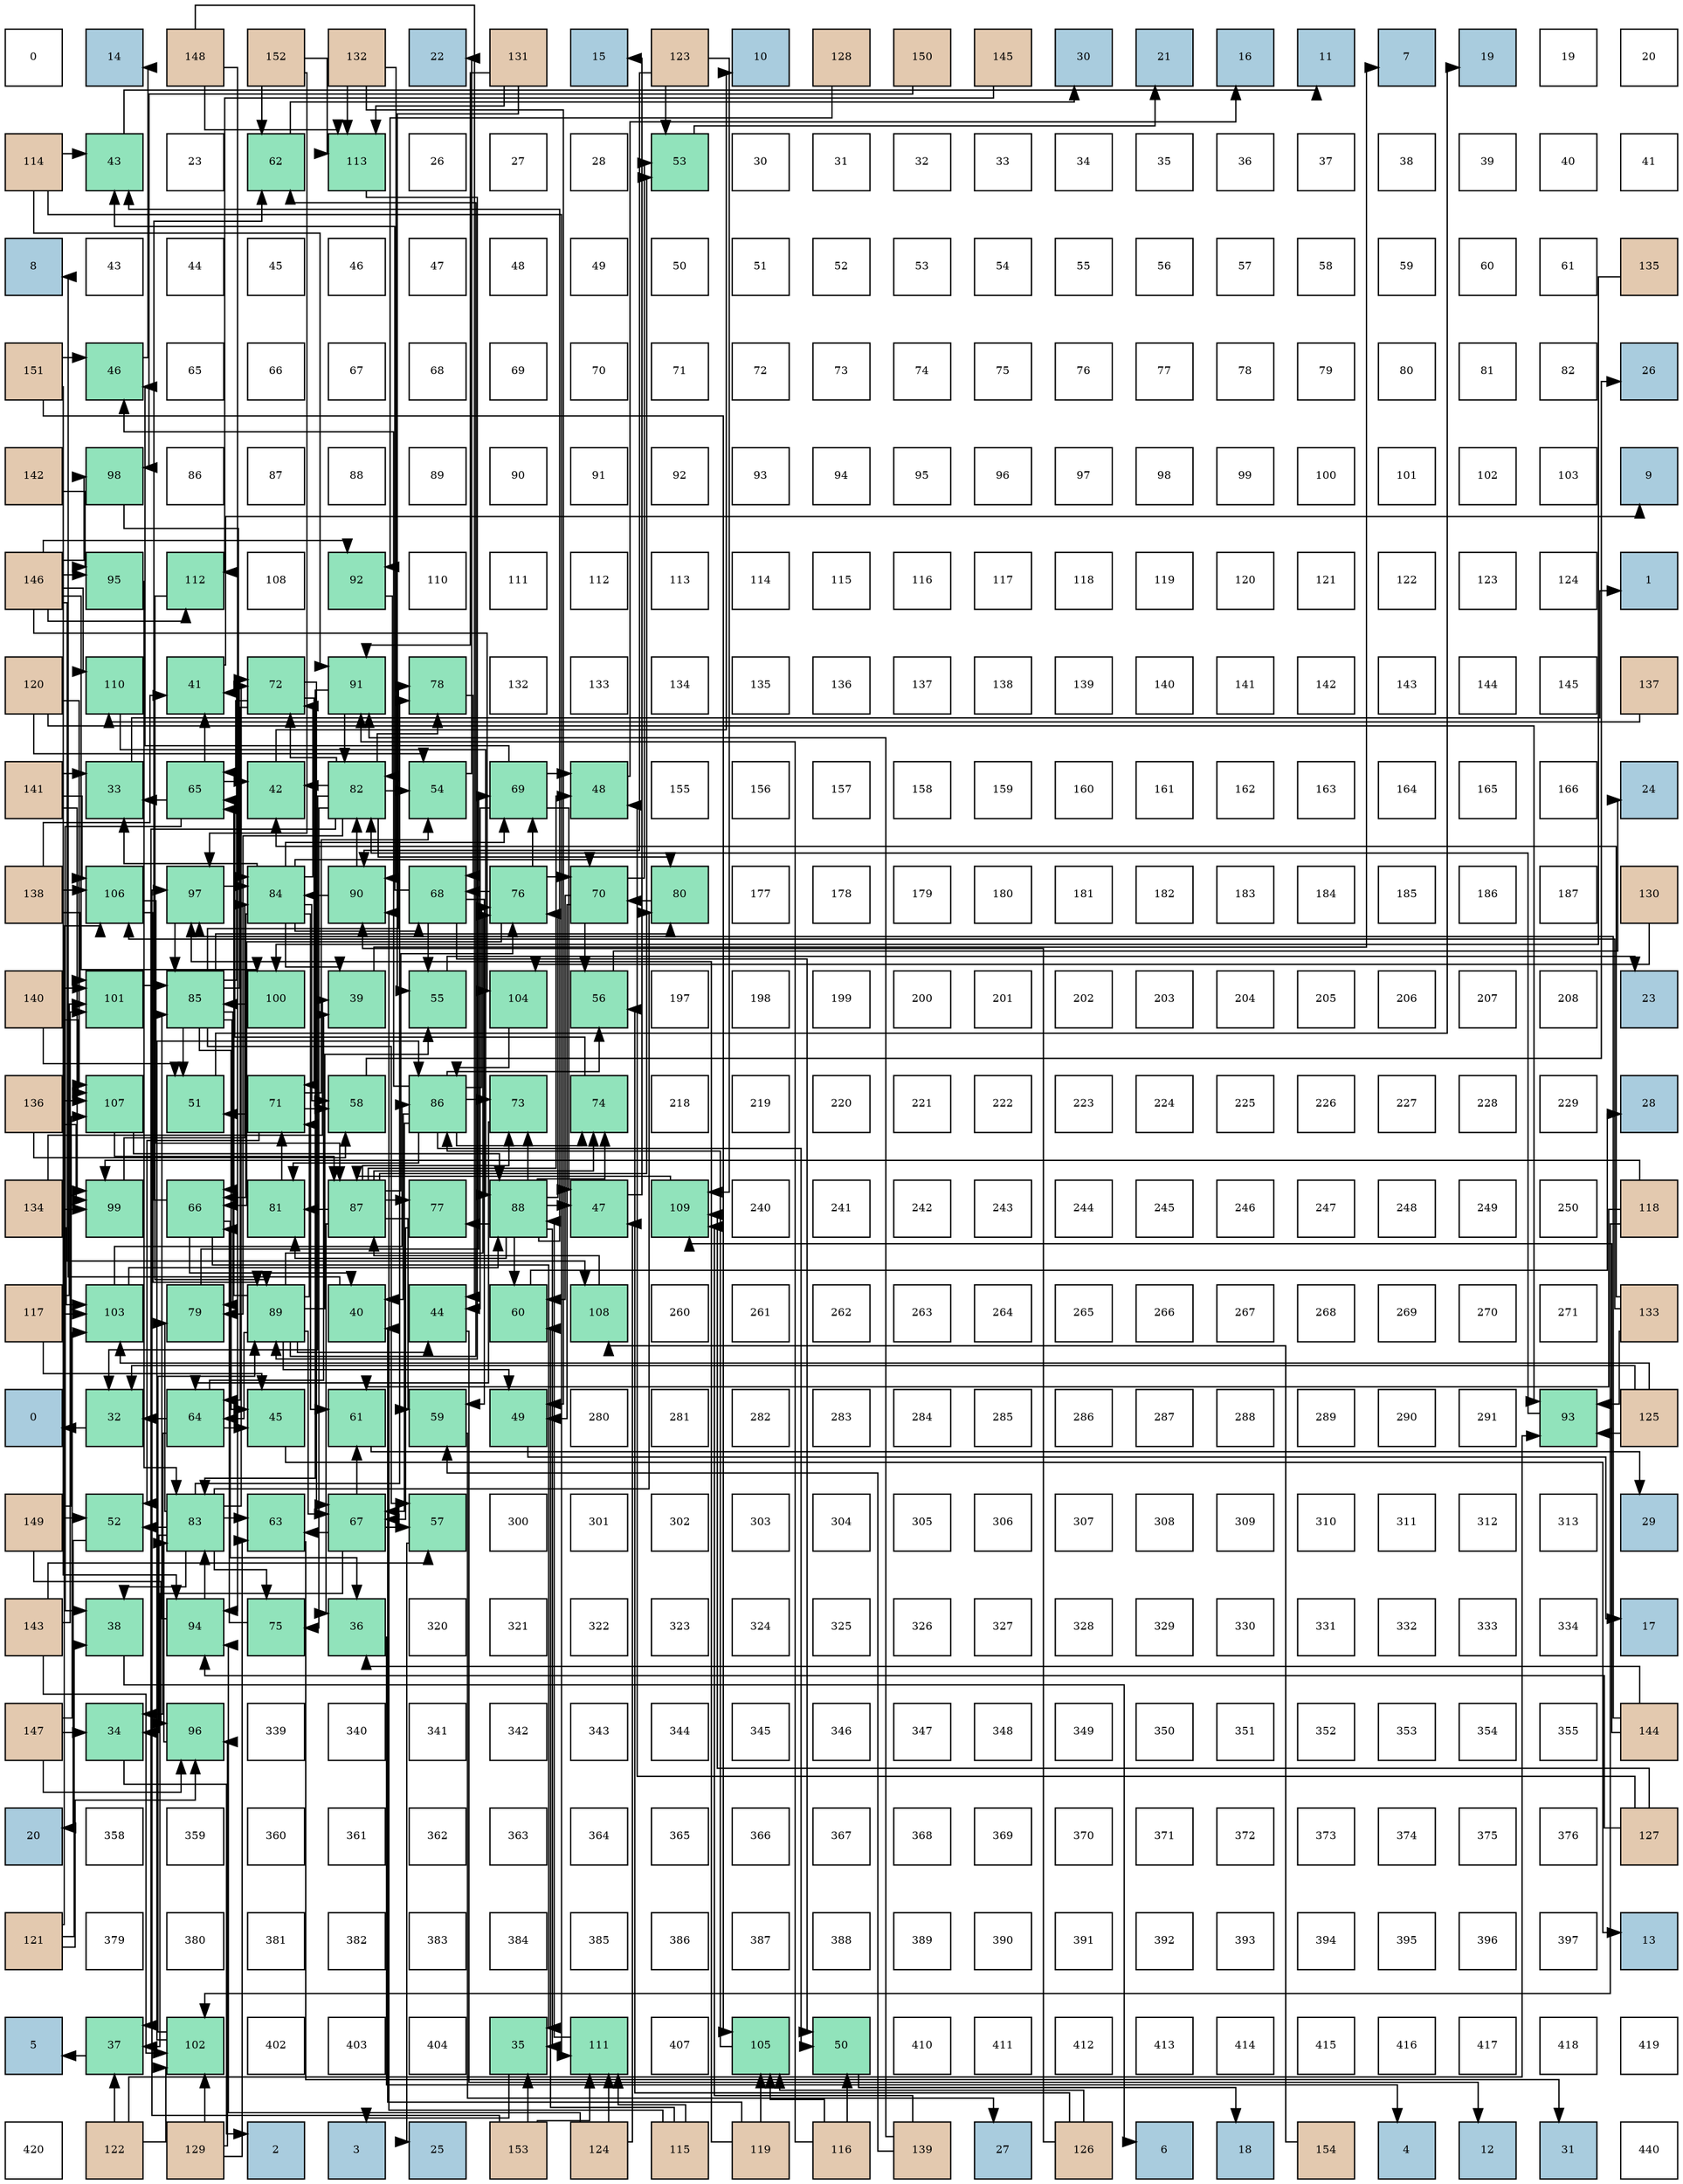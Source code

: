 digraph layout{
 rankdir=TB;
 splines=ortho;
 node [style=filled shape=square fixedsize=true width=0.6];
0[label="0", fontsize=8, fillcolor="#ffffff"];
1[label="14", fontsize=8, fillcolor="#a9ccde"];
2[label="148", fontsize=8, fillcolor="#e3c9af"];
3[label="152", fontsize=8, fillcolor="#e3c9af"];
4[label="132", fontsize=8, fillcolor="#e3c9af"];
5[label="22", fontsize=8, fillcolor="#a9ccde"];
6[label="131", fontsize=8, fillcolor="#e3c9af"];
7[label="15", fontsize=8, fillcolor="#a9ccde"];
8[label="123", fontsize=8, fillcolor="#e3c9af"];
9[label="10", fontsize=8, fillcolor="#a9ccde"];
10[label="128", fontsize=8, fillcolor="#e3c9af"];
11[label="150", fontsize=8, fillcolor="#e3c9af"];
12[label="145", fontsize=8, fillcolor="#e3c9af"];
13[label="30", fontsize=8, fillcolor="#a9ccde"];
14[label="21", fontsize=8, fillcolor="#a9ccde"];
15[label="16", fontsize=8, fillcolor="#a9ccde"];
16[label="11", fontsize=8, fillcolor="#a9ccde"];
17[label="7", fontsize=8, fillcolor="#a9ccde"];
18[label="19", fontsize=8, fillcolor="#a9ccde"];
19[label="19", fontsize=8, fillcolor="#ffffff"];
20[label="20", fontsize=8, fillcolor="#ffffff"];
21[label="114", fontsize=8, fillcolor="#e3c9af"];
22[label="43", fontsize=8, fillcolor="#91e3bb"];
23[label="23", fontsize=8, fillcolor="#ffffff"];
24[label="62", fontsize=8, fillcolor="#91e3bb"];
25[label="113", fontsize=8, fillcolor="#91e3bb"];
26[label="26", fontsize=8, fillcolor="#ffffff"];
27[label="27", fontsize=8, fillcolor="#ffffff"];
28[label="28", fontsize=8, fillcolor="#ffffff"];
29[label="53", fontsize=8, fillcolor="#91e3bb"];
30[label="30", fontsize=8, fillcolor="#ffffff"];
31[label="31", fontsize=8, fillcolor="#ffffff"];
32[label="32", fontsize=8, fillcolor="#ffffff"];
33[label="33", fontsize=8, fillcolor="#ffffff"];
34[label="34", fontsize=8, fillcolor="#ffffff"];
35[label="35", fontsize=8, fillcolor="#ffffff"];
36[label="36", fontsize=8, fillcolor="#ffffff"];
37[label="37", fontsize=8, fillcolor="#ffffff"];
38[label="38", fontsize=8, fillcolor="#ffffff"];
39[label="39", fontsize=8, fillcolor="#ffffff"];
40[label="40", fontsize=8, fillcolor="#ffffff"];
41[label="41", fontsize=8, fillcolor="#ffffff"];
42[label="8", fontsize=8, fillcolor="#a9ccde"];
43[label="43", fontsize=8, fillcolor="#ffffff"];
44[label="44", fontsize=8, fillcolor="#ffffff"];
45[label="45", fontsize=8, fillcolor="#ffffff"];
46[label="46", fontsize=8, fillcolor="#ffffff"];
47[label="47", fontsize=8, fillcolor="#ffffff"];
48[label="48", fontsize=8, fillcolor="#ffffff"];
49[label="49", fontsize=8, fillcolor="#ffffff"];
50[label="50", fontsize=8, fillcolor="#ffffff"];
51[label="51", fontsize=8, fillcolor="#ffffff"];
52[label="52", fontsize=8, fillcolor="#ffffff"];
53[label="53", fontsize=8, fillcolor="#ffffff"];
54[label="54", fontsize=8, fillcolor="#ffffff"];
55[label="55", fontsize=8, fillcolor="#ffffff"];
56[label="56", fontsize=8, fillcolor="#ffffff"];
57[label="57", fontsize=8, fillcolor="#ffffff"];
58[label="58", fontsize=8, fillcolor="#ffffff"];
59[label="59", fontsize=8, fillcolor="#ffffff"];
60[label="60", fontsize=8, fillcolor="#ffffff"];
61[label="61", fontsize=8, fillcolor="#ffffff"];
62[label="135", fontsize=8, fillcolor="#e3c9af"];
63[label="151", fontsize=8, fillcolor="#e3c9af"];
64[label="46", fontsize=8, fillcolor="#91e3bb"];
65[label="65", fontsize=8, fillcolor="#ffffff"];
66[label="66", fontsize=8, fillcolor="#ffffff"];
67[label="67", fontsize=8, fillcolor="#ffffff"];
68[label="68", fontsize=8, fillcolor="#ffffff"];
69[label="69", fontsize=8, fillcolor="#ffffff"];
70[label="70", fontsize=8, fillcolor="#ffffff"];
71[label="71", fontsize=8, fillcolor="#ffffff"];
72[label="72", fontsize=8, fillcolor="#ffffff"];
73[label="73", fontsize=8, fillcolor="#ffffff"];
74[label="74", fontsize=8, fillcolor="#ffffff"];
75[label="75", fontsize=8, fillcolor="#ffffff"];
76[label="76", fontsize=8, fillcolor="#ffffff"];
77[label="77", fontsize=8, fillcolor="#ffffff"];
78[label="78", fontsize=8, fillcolor="#ffffff"];
79[label="79", fontsize=8, fillcolor="#ffffff"];
80[label="80", fontsize=8, fillcolor="#ffffff"];
81[label="81", fontsize=8, fillcolor="#ffffff"];
82[label="82", fontsize=8, fillcolor="#ffffff"];
83[label="26", fontsize=8, fillcolor="#a9ccde"];
84[label="142", fontsize=8, fillcolor="#e3c9af"];
85[label="98", fontsize=8, fillcolor="#91e3bb"];
86[label="86", fontsize=8, fillcolor="#ffffff"];
87[label="87", fontsize=8, fillcolor="#ffffff"];
88[label="88", fontsize=8, fillcolor="#ffffff"];
89[label="89", fontsize=8, fillcolor="#ffffff"];
90[label="90", fontsize=8, fillcolor="#ffffff"];
91[label="91", fontsize=8, fillcolor="#ffffff"];
92[label="92", fontsize=8, fillcolor="#ffffff"];
93[label="93", fontsize=8, fillcolor="#ffffff"];
94[label="94", fontsize=8, fillcolor="#ffffff"];
95[label="95", fontsize=8, fillcolor="#ffffff"];
96[label="96", fontsize=8, fillcolor="#ffffff"];
97[label="97", fontsize=8, fillcolor="#ffffff"];
98[label="98", fontsize=8, fillcolor="#ffffff"];
99[label="99", fontsize=8, fillcolor="#ffffff"];
100[label="100", fontsize=8, fillcolor="#ffffff"];
101[label="101", fontsize=8, fillcolor="#ffffff"];
102[label="102", fontsize=8, fillcolor="#ffffff"];
103[label="103", fontsize=8, fillcolor="#ffffff"];
104[label="9", fontsize=8, fillcolor="#a9ccde"];
105[label="146", fontsize=8, fillcolor="#e3c9af"];
106[label="95", fontsize=8, fillcolor="#91e3bb"];
107[label="112", fontsize=8, fillcolor="#91e3bb"];
108[label="108", fontsize=8, fillcolor="#ffffff"];
109[label="92", fontsize=8, fillcolor="#91e3bb"];
110[label="110", fontsize=8, fillcolor="#ffffff"];
111[label="111", fontsize=8, fillcolor="#ffffff"];
112[label="112", fontsize=8, fillcolor="#ffffff"];
113[label="113", fontsize=8, fillcolor="#ffffff"];
114[label="114", fontsize=8, fillcolor="#ffffff"];
115[label="115", fontsize=8, fillcolor="#ffffff"];
116[label="116", fontsize=8, fillcolor="#ffffff"];
117[label="117", fontsize=8, fillcolor="#ffffff"];
118[label="118", fontsize=8, fillcolor="#ffffff"];
119[label="119", fontsize=8, fillcolor="#ffffff"];
120[label="120", fontsize=8, fillcolor="#ffffff"];
121[label="121", fontsize=8, fillcolor="#ffffff"];
122[label="122", fontsize=8, fillcolor="#ffffff"];
123[label="123", fontsize=8, fillcolor="#ffffff"];
124[label="124", fontsize=8, fillcolor="#ffffff"];
125[label="1", fontsize=8, fillcolor="#a9ccde"];
126[label="120", fontsize=8, fillcolor="#e3c9af"];
127[label="110", fontsize=8, fillcolor="#91e3bb"];
128[label="41", fontsize=8, fillcolor="#91e3bb"];
129[label="72", fontsize=8, fillcolor="#91e3bb"];
130[label="91", fontsize=8, fillcolor="#91e3bb"];
131[label="78", fontsize=8, fillcolor="#91e3bb"];
132[label="132", fontsize=8, fillcolor="#ffffff"];
133[label="133", fontsize=8, fillcolor="#ffffff"];
134[label="134", fontsize=8, fillcolor="#ffffff"];
135[label="135", fontsize=8, fillcolor="#ffffff"];
136[label="136", fontsize=8, fillcolor="#ffffff"];
137[label="137", fontsize=8, fillcolor="#ffffff"];
138[label="138", fontsize=8, fillcolor="#ffffff"];
139[label="139", fontsize=8, fillcolor="#ffffff"];
140[label="140", fontsize=8, fillcolor="#ffffff"];
141[label="141", fontsize=8, fillcolor="#ffffff"];
142[label="142", fontsize=8, fillcolor="#ffffff"];
143[label="143", fontsize=8, fillcolor="#ffffff"];
144[label="144", fontsize=8, fillcolor="#ffffff"];
145[label="145", fontsize=8, fillcolor="#ffffff"];
146[label="137", fontsize=8, fillcolor="#e3c9af"];
147[label="141", fontsize=8, fillcolor="#e3c9af"];
148[label="33", fontsize=8, fillcolor="#91e3bb"];
149[label="65", fontsize=8, fillcolor="#91e3bb"];
150[label="42", fontsize=8, fillcolor="#91e3bb"];
151[label="82", fontsize=8, fillcolor="#91e3bb"];
152[label="54", fontsize=8, fillcolor="#91e3bb"];
153[label="69", fontsize=8, fillcolor="#91e3bb"];
154[label="48", fontsize=8, fillcolor="#91e3bb"];
155[label="155", fontsize=8, fillcolor="#ffffff"];
156[label="156", fontsize=8, fillcolor="#ffffff"];
157[label="157", fontsize=8, fillcolor="#ffffff"];
158[label="158", fontsize=8, fillcolor="#ffffff"];
159[label="159", fontsize=8, fillcolor="#ffffff"];
160[label="160", fontsize=8, fillcolor="#ffffff"];
161[label="161", fontsize=8, fillcolor="#ffffff"];
162[label="162", fontsize=8, fillcolor="#ffffff"];
163[label="163", fontsize=8, fillcolor="#ffffff"];
164[label="164", fontsize=8, fillcolor="#ffffff"];
165[label="165", fontsize=8, fillcolor="#ffffff"];
166[label="166", fontsize=8, fillcolor="#ffffff"];
167[label="24", fontsize=8, fillcolor="#a9ccde"];
168[label="138", fontsize=8, fillcolor="#e3c9af"];
169[label="106", fontsize=8, fillcolor="#91e3bb"];
170[label="97", fontsize=8, fillcolor="#91e3bb"];
171[label="84", fontsize=8, fillcolor="#91e3bb"];
172[label="90", fontsize=8, fillcolor="#91e3bb"];
173[label="68", fontsize=8, fillcolor="#91e3bb"];
174[label="76", fontsize=8, fillcolor="#91e3bb"];
175[label="70", fontsize=8, fillcolor="#91e3bb"];
176[label="80", fontsize=8, fillcolor="#91e3bb"];
177[label="177", fontsize=8, fillcolor="#ffffff"];
178[label="178", fontsize=8, fillcolor="#ffffff"];
179[label="179", fontsize=8, fillcolor="#ffffff"];
180[label="180", fontsize=8, fillcolor="#ffffff"];
181[label="181", fontsize=8, fillcolor="#ffffff"];
182[label="182", fontsize=8, fillcolor="#ffffff"];
183[label="183", fontsize=8, fillcolor="#ffffff"];
184[label="184", fontsize=8, fillcolor="#ffffff"];
185[label="185", fontsize=8, fillcolor="#ffffff"];
186[label="186", fontsize=8, fillcolor="#ffffff"];
187[label="187", fontsize=8, fillcolor="#ffffff"];
188[label="130", fontsize=8, fillcolor="#e3c9af"];
189[label="140", fontsize=8, fillcolor="#e3c9af"];
190[label="101", fontsize=8, fillcolor="#91e3bb"];
191[label="85", fontsize=8, fillcolor="#91e3bb"];
192[label="100", fontsize=8, fillcolor="#91e3bb"];
193[label="39", fontsize=8, fillcolor="#91e3bb"];
194[label="55", fontsize=8, fillcolor="#91e3bb"];
195[label="104", fontsize=8, fillcolor="#91e3bb"];
196[label="56", fontsize=8, fillcolor="#91e3bb"];
197[label="197", fontsize=8, fillcolor="#ffffff"];
198[label="198", fontsize=8, fillcolor="#ffffff"];
199[label="199", fontsize=8, fillcolor="#ffffff"];
200[label="200", fontsize=8, fillcolor="#ffffff"];
201[label="201", fontsize=8, fillcolor="#ffffff"];
202[label="202", fontsize=8, fillcolor="#ffffff"];
203[label="203", fontsize=8, fillcolor="#ffffff"];
204[label="204", fontsize=8, fillcolor="#ffffff"];
205[label="205", fontsize=8, fillcolor="#ffffff"];
206[label="206", fontsize=8, fillcolor="#ffffff"];
207[label="207", fontsize=8, fillcolor="#ffffff"];
208[label="208", fontsize=8, fillcolor="#ffffff"];
209[label="23", fontsize=8, fillcolor="#a9ccde"];
210[label="136", fontsize=8, fillcolor="#e3c9af"];
211[label="107", fontsize=8, fillcolor="#91e3bb"];
212[label="51", fontsize=8, fillcolor="#91e3bb"];
213[label="71", fontsize=8, fillcolor="#91e3bb"];
214[label="58", fontsize=8, fillcolor="#91e3bb"];
215[label="86", fontsize=8, fillcolor="#91e3bb"];
216[label="73", fontsize=8, fillcolor="#91e3bb"];
217[label="74", fontsize=8, fillcolor="#91e3bb"];
218[label="218", fontsize=8, fillcolor="#ffffff"];
219[label="219", fontsize=8, fillcolor="#ffffff"];
220[label="220", fontsize=8, fillcolor="#ffffff"];
221[label="221", fontsize=8, fillcolor="#ffffff"];
222[label="222", fontsize=8, fillcolor="#ffffff"];
223[label="223", fontsize=8, fillcolor="#ffffff"];
224[label="224", fontsize=8, fillcolor="#ffffff"];
225[label="225", fontsize=8, fillcolor="#ffffff"];
226[label="226", fontsize=8, fillcolor="#ffffff"];
227[label="227", fontsize=8, fillcolor="#ffffff"];
228[label="228", fontsize=8, fillcolor="#ffffff"];
229[label="229", fontsize=8, fillcolor="#ffffff"];
230[label="28", fontsize=8, fillcolor="#a9ccde"];
231[label="134", fontsize=8, fillcolor="#e3c9af"];
232[label="99", fontsize=8, fillcolor="#91e3bb"];
233[label="66", fontsize=8, fillcolor="#91e3bb"];
234[label="81", fontsize=8, fillcolor="#91e3bb"];
235[label="87", fontsize=8, fillcolor="#91e3bb"];
236[label="77", fontsize=8, fillcolor="#91e3bb"];
237[label="88", fontsize=8, fillcolor="#91e3bb"];
238[label="47", fontsize=8, fillcolor="#91e3bb"];
239[label="109", fontsize=8, fillcolor="#91e3bb"];
240[label="240", fontsize=8, fillcolor="#ffffff"];
241[label="241", fontsize=8, fillcolor="#ffffff"];
242[label="242", fontsize=8, fillcolor="#ffffff"];
243[label="243", fontsize=8, fillcolor="#ffffff"];
244[label="244", fontsize=8, fillcolor="#ffffff"];
245[label="245", fontsize=8, fillcolor="#ffffff"];
246[label="246", fontsize=8, fillcolor="#ffffff"];
247[label="247", fontsize=8, fillcolor="#ffffff"];
248[label="248", fontsize=8, fillcolor="#ffffff"];
249[label="249", fontsize=8, fillcolor="#ffffff"];
250[label="250", fontsize=8, fillcolor="#ffffff"];
251[label="118", fontsize=8, fillcolor="#e3c9af"];
252[label="117", fontsize=8, fillcolor="#e3c9af"];
253[label="103", fontsize=8, fillcolor="#91e3bb"];
254[label="79", fontsize=8, fillcolor="#91e3bb"];
255[label="89", fontsize=8, fillcolor="#91e3bb"];
256[label="40", fontsize=8, fillcolor="#91e3bb"];
257[label="44", fontsize=8, fillcolor="#91e3bb"];
258[label="60", fontsize=8, fillcolor="#91e3bb"];
259[label="108", fontsize=8, fillcolor="#91e3bb"];
260[label="260", fontsize=8, fillcolor="#ffffff"];
261[label="261", fontsize=8, fillcolor="#ffffff"];
262[label="262", fontsize=8, fillcolor="#ffffff"];
263[label="263", fontsize=8, fillcolor="#ffffff"];
264[label="264", fontsize=8, fillcolor="#ffffff"];
265[label="265", fontsize=8, fillcolor="#ffffff"];
266[label="266", fontsize=8, fillcolor="#ffffff"];
267[label="267", fontsize=8, fillcolor="#ffffff"];
268[label="268", fontsize=8, fillcolor="#ffffff"];
269[label="269", fontsize=8, fillcolor="#ffffff"];
270[label="270", fontsize=8, fillcolor="#ffffff"];
271[label="271", fontsize=8, fillcolor="#ffffff"];
272[label="133", fontsize=8, fillcolor="#e3c9af"];
273[label="0", fontsize=8, fillcolor="#a9ccde"];
274[label="32", fontsize=8, fillcolor="#91e3bb"];
275[label="64", fontsize=8, fillcolor="#91e3bb"];
276[label="45", fontsize=8, fillcolor="#91e3bb"];
277[label="61", fontsize=8, fillcolor="#91e3bb"];
278[label="59", fontsize=8, fillcolor="#91e3bb"];
279[label="49", fontsize=8, fillcolor="#91e3bb"];
280[label="280", fontsize=8, fillcolor="#ffffff"];
281[label="281", fontsize=8, fillcolor="#ffffff"];
282[label="282", fontsize=8, fillcolor="#ffffff"];
283[label="283", fontsize=8, fillcolor="#ffffff"];
284[label="284", fontsize=8, fillcolor="#ffffff"];
285[label="285", fontsize=8, fillcolor="#ffffff"];
286[label="286", fontsize=8, fillcolor="#ffffff"];
287[label="287", fontsize=8, fillcolor="#ffffff"];
288[label="288", fontsize=8, fillcolor="#ffffff"];
289[label="289", fontsize=8, fillcolor="#ffffff"];
290[label="290", fontsize=8, fillcolor="#ffffff"];
291[label="291", fontsize=8, fillcolor="#ffffff"];
292[label="93", fontsize=8, fillcolor="#91e3bb"];
293[label="125", fontsize=8, fillcolor="#e3c9af"];
294[label="149", fontsize=8, fillcolor="#e3c9af"];
295[label="52", fontsize=8, fillcolor="#91e3bb"];
296[label="83", fontsize=8, fillcolor="#91e3bb"];
297[label="63", fontsize=8, fillcolor="#91e3bb"];
298[label="67", fontsize=8, fillcolor="#91e3bb"];
299[label="57", fontsize=8, fillcolor="#91e3bb"];
300[label="300", fontsize=8, fillcolor="#ffffff"];
301[label="301", fontsize=8, fillcolor="#ffffff"];
302[label="302", fontsize=8, fillcolor="#ffffff"];
303[label="303", fontsize=8, fillcolor="#ffffff"];
304[label="304", fontsize=8, fillcolor="#ffffff"];
305[label="305", fontsize=8, fillcolor="#ffffff"];
306[label="306", fontsize=8, fillcolor="#ffffff"];
307[label="307", fontsize=8, fillcolor="#ffffff"];
308[label="308", fontsize=8, fillcolor="#ffffff"];
309[label="309", fontsize=8, fillcolor="#ffffff"];
310[label="310", fontsize=8, fillcolor="#ffffff"];
311[label="311", fontsize=8, fillcolor="#ffffff"];
312[label="312", fontsize=8, fillcolor="#ffffff"];
313[label="313", fontsize=8, fillcolor="#ffffff"];
314[label="29", fontsize=8, fillcolor="#a9ccde"];
315[label="143", fontsize=8, fillcolor="#e3c9af"];
316[label="38", fontsize=8, fillcolor="#91e3bb"];
317[label="94", fontsize=8, fillcolor="#91e3bb"];
318[label="75", fontsize=8, fillcolor="#91e3bb"];
319[label="36", fontsize=8, fillcolor="#91e3bb"];
320[label="320", fontsize=8, fillcolor="#ffffff"];
321[label="321", fontsize=8, fillcolor="#ffffff"];
322[label="322", fontsize=8, fillcolor="#ffffff"];
323[label="323", fontsize=8, fillcolor="#ffffff"];
324[label="324", fontsize=8, fillcolor="#ffffff"];
325[label="325", fontsize=8, fillcolor="#ffffff"];
326[label="326", fontsize=8, fillcolor="#ffffff"];
327[label="327", fontsize=8, fillcolor="#ffffff"];
328[label="328", fontsize=8, fillcolor="#ffffff"];
329[label="329", fontsize=8, fillcolor="#ffffff"];
330[label="330", fontsize=8, fillcolor="#ffffff"];
331[label="331", fontsize=8, fillcolor="#ffffff"];
332[label="332", fontsize=8, fillcolor="#ffffff"];
333[label="333", fontsize=8, fillcolor="#ffffff"];
334[label="334", fontsize=8, fillcolor="#ffffff"];
335[label="17", fontsize=8, fillcolor="#a9ccde"];
336[label="147", fontsize=8, fillcolor="#e3c9af"];
337[label="34", fontsize=8, fillcolor="#91e3bb"];
338[label="96", fontsize=8, fillcolor="#91e3bb"];
339[label="339", fontsize=8, fillcolor="#ffffff"];
340[label="340", fontsize=8, fillcolor="#ffffff"];
341[label="341", fontsize=8, fillcolor="#ffffff"];
342[label="342", fontsize=8, fillcolor="#ffffff"];
343[label="343", fontsize=8, fillcolor="#ffffff"];
344[label="344", fontsize=8, fillcolor="#ffffff"];
345[label="345", fontsize=8, fillcolor="#ffffff"];
346[label="346", fontsize=8, fillcolor="#ffffff"];
347[label="347", fontsize=8, fillcolor="#ffffff"];
348[label="348", fontsize=8, fillcolor="#ffffff"];
349[label="349", fontsize=8, fillcolor="#ffffff"];
350[label="350", fontsize=8, fillcolor="#ffffff"];
351[label="351", fontsize=8, fillcolor="#ffffff"];
352[label="352", fontsize=8, fillcolor="#ffffff"];
353[label="353", fontsize=8, fillcolor="#ffffff"];
354[label="354", fontsize=8, fillcolor="#ffffff"];
355[label="355", fontsize=8, fillcolor="#ffffff"];
356[label="144", fontsize=8, fillcolor="#e3c9af"];
357[label="20", fontsize=8, fillcolor="#a9ccde"];
358[label="358", fontsize=8, fillcolor="#ffffff"];
359[label="359", fontsize=8, fillcolor="#ffffff"];
360[label="360", fontsize=8, fillcolor="#ffffff"];
361[label="361", fontsize=8, fillcolor="#ffffff"];
362[label="362", fontsize=8, fillcolor="#ffffff"];
363[label="363", fontsize=8, fillcolor="#ffffff"];
364[label="364", fontsize=8, fillcolor="#ffffff"];
365[label="365", fontsize=8, fillcolor="#ffffff"];
366[label="366", fontsize=8, fillcolor="#ffffff"];
367[label="367", fontsize=8, fillcolor="#ffffff"];
368[label="368", fontsize=8, fillcolor="#ffffff"];
369[label="369", fontsize=8, fillcolor="#ffffff"];
370[label="370", fontsize=8, fillcolor="#ffffff"];
371[label="371", fontsize=8, fillcolor="#ffffff"];
372[label="372", fontsize=8, fillcolor="#ffffff"];
373[label="373", fontsize=8, fillcolor="#ffffff"];
374[label="374", fontsize=8, fillcolor="#ffffff"];
375[label="375", fontsize=8, fillcolor="#ffffff"];
376[label="376", fontsize=8, fillcolor="#ffffff"];
377[label="127", fontsize=8, fillcolor="#e3c9af"];
378[label="121", fontsize=8, fillcolor="#e3c9af"];
379[label="379", fontsize=8, fillcolor="#ffffff"];
380[label="380", fontsize=8, fillcolor="#ffffff"];
381[label="381", fontsize=8, fillcolor="#ffffff"];
382[label="382", fontsize=8, fillcolor="#ffffff"];
383[label="383", fontsize=8, fillcolor="#ffffff"];
384[label="384", fontsize=8, fillcolor="#ffffff"];
385[label="385", fontsize=8, fillcolor="#ffffff"];
386[label="386", fontsize=8, fillcolor="#ffffff"];
387[label="387", fontsize=8, fillcolor="#ffffff"];
388[label="388", fontsize=8, fillcolor="#ffffff"];
389[label="389", fontsize=8, fillcolor="#ffffff"];
390[label="390", fontsize=8, fillcolor="#ffffff"];
391[label="391", fontsize=8, fillcolor="#ffffff"];
392[label="392", fontsize=8, fillcolor="#ffffff"];
393[label="393", fontsize=8, fillcolor="#ffffff"];
394[label="394", fontsize=8, fillcolor="#ffffff"];
395[label="395", fontsize=8, fillcolor="#ffffff"];
396[label="396", fontsize=8, fillcolor="#ffffff"];
397[label="397", fontsize=8, fillcolor="#ffffff"];
398[label="13", fontsize=8, fillcolor="#a9ccde"];
399[label="5", fontsize=8, fillcolor="#a9ccde"];
400[label="37", fontsize=8, fillcolor="#91e3bb"];
401[label="102", fontsize=8, fillcolor="#91e3bb"];
402[label="402", fontsize=8, fillcolor="#ffffff"];
403[label="403", fontsize=8, fillcolor="#ffffff"];
404[label="404", fontsize=8, fillcolor="#ffffff"];
405[label="35", fontsize=8, fillcolor="#91e3bb"];
406[label="111", fontsize=8, fillcolor="#91e3bb"];
407[label="407", fontsize=8, fillcolor="#ffffff"];
408[label="105", fontsize=8, fillcolor="#91e3bb"];
409[label="50", fontsize=8, fillcolor="#91e3bb"];
410[label="410", fontsize=8, fillcolor="#ffffff"];
411[label="411", fontsize=8, fillcolor="#ffffff"];
412[label="412", fontsize=8, fillcolor="#ffffff"];
413[label="413", fontsize=8, fillcolor="#ffffff"];
414[label="414", fontsize=8, fillcolor="#ffffff"];
415[label="415", fontsize=8, fillcolor="#ffffff"];
416[label="416", fontsize=8, fillcolor="#ffffff"];
417[label="417", fontsize=8, fillcolor="#ffffff"];
418[label="418", fontsize=8, fillcolor="#ffffff"];
419[label="419", fontsize=8, fillcolor="#ffffff"];
420[label="420", fontsize=8, fillcolor="#ffffff"];
421[label="122", fontsize=8, fillcolor="#e3c9af"];
422[label="129", fontsize=8, fillcolor="#e3c9af"];
423[label="2", fontsize=8, fillcolor="#a9ccde"];
424[label="3", fontsize=8, fillcolor="#a9ccde"];
425[label="25", fontsize=8, fillcolor="#a9ccde"];
426[label="153", fontsize=8, fillcolor="#e3c9af"];
427[label="124", fontsize=8, fillcolor="#e3c9af"];
428[label="115", fontsize=8, fillcolor="#e3c9af"];
429[label="119", fontsize=8, fillcolor="#e3c9af"];
430[label="116", fontsize=8, fillcolor="#e3c9af"];
431[label="139", fontsize=8, fillcolor="#e3c9af"];
432[label="27", fontsize=8, fillcolor="#a9ccde"];
433[label="126", fontsize=8, fillcolor="#e3c9af"];
434[label="6", fontsize=8, fillcolor="#a9ccde"];
435[label="18", fontsize=8, fillcolor="#a9ccde"];
436[label="154", fontsize=8, fillcolor="#e3c9af"];
437[label="4", fontsize=8, fillcolor="#a9ccde"];
438[label="12", fontsize=8, fillcolor="#a9ccde"];
439[label="31", fontsize=8, fillcolor="#a9ccde"];
440[label="440", fontsize=8, fillcolor="#ffffff"];
edge [constraint=false, style=vis];274 -> 273;
148 -> 125;
337 -> 423;
405 -> 424;
319 -> 437;
400 -> 399;
316 -> 434;
193 -> 17;
256 -> 42;
128 -> 104;
150 -> 9;
22 -> 16;
257 -> 438;
276 -> 398;
64 -> 1;
238 -> 7;
154 -> 15;
279 -> 335;
409 -> 435;
212 -> 18;
295 -> 357;
29 -> 14;
152 -> 5;
194 -> 209;
196 -> 167;
299 -> 425;
214 -> 83;
278 -> 432;
258 -> 230;
277 -> 314;
24 -> 13;
297 -> 439;
275 -> 274;
275 -> 337;
275 -> 193;
275 -> 276;
149 -> 148;
149 -> 316;
149 -> 128;
149 -> 150;
233 -> 405;
233 -> 319;
233 -> 256;
233 -> 24;
298 -> 400;
298 -> 299;
298 -> 277;
298 -> 297;
173 -> 22;
173 -> 409;
173 -> 194;
173 -> 278;
153 -> 257;
153 -> 64;
153 -> 238;
153 -> 154;
175 -> 279;
175 -> 29;
175 -> 196;
175 -> 258;
213 -> 212;
213 -> 295;
213 -> 152;
213 -> 214;
129 -> 275;
129 -> 149;
129 -> 298;
129 -> 213;
216 -> 275;
217 -> 149;
318 -> 233;
174 -> 233;
174 -> 173;
174 -> 153;
174 -> 175;
236 -> 298;
131 -> 173;
254 -> 153;
176 -> 175;
234 -> 213;
151 -> 274;
151 -> 400;
151 -> 150;
151 -> 152;
151 -> 129;
151 -> 318;
151 -> 131;
151 -> 254;
151 -> 176;
296 -> 337;
296 -> 316;
296 -> 295;
296 -> 297;
296 -> 129;
296 -> 318;
296 -> 131;
296 -> 254;
296 -> 176;
171 -> 148;
171 -> 193;
171 -> 214;
171 -> 277;
171 -> 233;
171 -> 173;
171 -> 153;
171 -> 175;
171 -> 129;
191 -> 128;
191 -> 276;
191 -> 212;
191 -> 299;
191 -> 233;
191 -> 129;
191 -> 131;
191 -> 254;
191 -> 176;
215 -> 256;
215 -> 64;
215 -> 409;
215 -> 196;
215 -> 298;
215 -> 216;
215 -> 217;
215 -> 174;
215 -> 234;
235 -> 319;
235 -> 154;
235 -> 29;
235 -> 278;
235 -> 216;
235 -> 217;
235 -> 174;
235 -> 236;
235 -> 234;
237 -> 405;
237 -> 22;
237 -> 238;
237 -> 258;
237 -> 216;
237 -> 217;
237 -> 174;
237 -> 236;
237 -> 234;
255 -> 257;
255 -> 279;
255 -> 194;
255 -> 24;
255 -> 275;
255 -> 149;
255 -> 298;
255 -> 213;
255 -> 174;
172 -> 151;
172 -> 171;
130 -> 151;
130 -> 296;
109 -> 151;
292 -> 151;
317 -> 296;
317 -> 191;
106 -> 296;
338 -> 296;
170 -> 171;
170 -> 191;
85 -> 171;
232 -> 171;
192 -> 191;
190 -> 191;
401 -> 215;
401 -> 255;
253 -> 215;
253 -> 237;
195 -> 215;
408 -> 215;
169 -> 235;
169 -> 255;
211 -> 235;
211 -> 237;
259 -> 235;
239 -> 235;
127 -> 237;
406 -> 237;
107 -> 255;
25 -> 255;
21 -> 22;
21 -> 130;
21 -> 406;
428 -> 258;
428 -> 172;
428 -> 406;
430 -> 409;
430 -> 130;
430 -> 408;
252 -> 276;
252 -> 190;
252 -> 253;
251 -> 277;
251 -> 232;
251 -> 401;
429 -> 256;
429 -> 170;
429 -> 408;
126 -> 152;
126 -> 292;
126 -> 211;
378 -> 316;
378 -> 338;
378 -> 169;
421 -> 400;
421 -> 292;
421 -> 401;
8 -> 29;
8 -> 172;
8 -> 239;
427 -> 238;
427 -> 317;
427 -> 406;
293 -> 274;
293 -> 292;
293 -> 253;
433 -> 196;
433 -> 172;
433 -> 408;
377 -> 154;
377 -> 317;
377 -> 239;
10 -> 109;
422 -> 297;
422 -> 338;
422 -> 401;
188 -> 195;
6 -> 194;
6 -> 130;
6 -> 25;
4 -> 279;
4 -> 172;
4 -> 25;
272 -> 150;
272 -> 292;
272 -> 169;
231 -> 193;
231 -> 232;
231 -> 253;
62 -> 192;
210 -> 214;
210 -> 232;
210 -> 211;
146 -> 127;
168 -> 128;
168 -> 190;
168 -> 169;
431 -> 278;
431 -> 130;
431 -> 239;
189 -> 212;
189 -> 190;
189 -> 211;
147 -> 148;
147 -> 232;
147 -> 169;
84 -> 106;
315 -> 299;
315 -> 190;
315 -> 401;
356 -> 319;
356 -> 170;
356 -> 239;
12 -> 107;
105 -> 109;
105 -> 106;
105 -> 85;
105 -> 192;
105 -> 195;
105 -> 259;
105 -> 127;
105 -> 107;
336 -> 337;
336 -> 338;
336 -> 253;
2 -> 257;
2 -> 317;
2 -> 25;
294 -> 295;
294 -> 338;
294 -> 211;
11 -> 85;
63 -> 64;
63 -> 317;
63 -> 408;
3 -> 24;
3 -> 170;
3 -> 25;
426 -> 405;
426 -> 170;
426 -> 406;
436 -> 259;
edge [constraint=true, style=invis];
0 -> 21 -> 42 -> 63 -> 84 -> 105 -> 126 -> 147 -> 168 -> 189 -> 210 -> 231 -> 252 -> 273 -> 294 -> 315 -> 336 -> 357 -> 378 -> 399 -> 420;
1 -> 22 -> 43 -> 64 -> 85 -> 106 -> 127 -> 148 -> 169 -> 190 -> 211 -> 232 -> 253 -> 274 -> 295 -> 316 -> 337 -> 358 -> 379 -> 400 -> 421;
2 -> 23 -> 44 -> 65 -> 86 -> 107 -> 128 -> 149 -> 170 -> 191 -> 212 -> 233 -> 254 -> 275 -> 296 -> 317 -> 338 -> 359 -> 380 -> 401 -> 422;
3 -> 24 -> 45 -> 66 -> 87 -> 108 -> 129 -> 150 -> 171 -> 192 -> 213 -> 234 -> 255 -> 276 -> 297 -> 318 -> 339 -> 360 -> 381 -> 402 -> 423;
4 -> 25 -> 46 -> 67 -> 88 -> 109 -> 130 -> 151 -> 172 -> 193 -> 214 -> 235 -> 256 -> 277 -> 298 -> 319 -> 340 -> 361 -> 382 -> 403 -> 424;
5 -> 26 -> 47 -> 68 -> 89 -> 110 -> 131 -> 152 -> 173 -> 194 -> 215 -> 236 -> 257 -> 278 -> 299 -> 320 -> 341 -> 362 -> 383 -> 404 -> 425;
6 -> 27 -> 48 -> 69 -> 90 -> 111 -> 132 -> 153 -> 174 -> 195 -> 216 -> 237 -> 258 -> 279 -> 300 -> 321 -> 342 -> 363 -> 384 -> 405 -> 426;
7 -> 28 -> 49 -> 70 -> 91 -> 112 -> 133 -> 154 -> 175 -> 196 -> 217 -> 238 -> 259 -> 280 -> 301 -> 322 -> 343 -> 364 -> 385 -> 406 -> 427;
8 -> 29 -> 50 -> 71 -> 92 -> 113 -> 134 -> 155 -> 176 -> 197 -> 218 -> 239 -> 260 -> 281 -> 302 -> 323 -> 344 -> 365 -> 386 -> 407 -> 428;
9 -> 30 -> 51 -> 72 -> 93 -> 114 -> 135 -> 156 -> 177 -> 198 -> 219 -> 240 -> 261 -> 282 -> 303 -> 324 -> 345 -> 366 -> 387 -> 408 -> 429;
10 -> 31 -> 52 -> 73 -> 94 -> 115 -> 136 -> 157 -> 178 -> 199 -> 220 -> 241 -> 262 -> 283 -> 304 -> 325 -> 346 -> 367 -> 388 -> 409 -> 430;
11 -> 32 -> 53 -> 74 -> 95 -> 116 -> 137 -> 158 -> 179 -> 200 -> 221 -> 242 -> 263 -> 284 -> 305 -> 326 -> 347 -> 368 -> 389 -> 410 -> 431;
12 -> 33 -> 54 -> 75 -> 96 -> 117 -> 138 -> 159 -> 180 -> 201 -> 222 -> 243 -> 264 -> 285 -> 306 -> 327 -> 348 -> 369 -> 390 -> 411 -> 432;
13 -> 34 -> 55 -> 76 -> 97 -> 118 -> 139 -> 160 -> 181 -> 202 -> 223 -> 244 -> 265 -> 286 -> 307 -> 328 -> 349 -> 370 -> 391 -> 412 -> 433;
14 -> 35 -> 56 -> 77 -> 98 -> 119 -> 140 -> 161 -> 182 -> 203 -> 224 -> 245 -> 266 -> 287 -> 308 -> 329 -> 350 -> 371 -> 392 -> 413 -> 434;
15 -> 36 -> 57 -> 78 -> 99 -> 120 -> 141 -> 162 -> 183 -> 204 -> 225 -> 246 -> 267 -> 288 -> 309 -> 330 -> 351 -> 372 -> 393 -> 414 -> 435;
16 -> 37 -> 58 -> 79 -> 100 -> 121 -> 142 -> 163 -> 184 -> 205 -> 226 -> 247 -> 268 -> 289 -> 310 -> 331 -> 352 -> 373 -> 394 -> 415 -> 436;
17 -> 38 -> 59 -> 80 -> 101 -> 122 -> 143 -> 164 -> 185 -> 206 -> 227 -> 248 -> 269 -> 290 -> 311 -> 332 -> 353 -> 374 -> 395 -> 416 -> 437;
18 -> 39 -> 60 -> 81 -> 102 -> 123 -> 144 -> 165 -> 186 -> 207 -> 228 -> 249 -> 270 -> 291 -> 312 -> 333 -> 354 -> 375 -> 396 -> 417 -> 438;
19 -> 40 -> 61 -> 82 -> 103 -> 124 -> 145 -> 166 -> 187 -> 208 -> 229 -> 250 -> 271 -> 292 -> 313 -> 334 -> 355 -> 376 -> 397 -> 418 -> 439;
20 -> 41 -> 62 -> 83 -> 104 -> 125 -> 146 -> 167 -> 188 -> 209 -> 230 -> 251 -> 272 -> 293 -> 314 -> 335 -> 356 -> 377 -> 398 -> 419 -> 440;
rank = same {0 -> 1 -> 2 -> 3 -> 4 -> 5 -> 6 -> 7 -> 8 -> 9 -> 10 -> 11 -> 12 -> 13 -> 14 -> 15 -> 16 -> 17 -> 18 -> 19 -> 20};
rank = same {21 -> 22 -> 23 -> 24 -> 25 -> 26 -> 27 -> 28 -> 29 -> 30 -> 31 -> 32 -> 33 -> 34 -> 35 -> 36 -> 37 -> 38 -> 39 -> 40 -> 41};
rank = same {42 -> 43 -> 44 -> 45 -> 46 -> 47 -> 48 -> 49 -> 50 -> 51 -> 52 -> 53 -> 54 -> 55 -> 56 -> 57 -> 58 -> 59 -> 60 -> 61 -> 62};
rank = same {63 -> 64 -> 65 -> 66 -> 67 -> 68 -> 69 -> 70 -> 71 -> 72 -> 73 -> 74 -> 75 -> 76 -> 77 -> 78 -> 79 -> 80 -> 81 -> 82 -> 83};
rank = same {84 -> 85 -> 86 -> 87 -> 88 -> 89 -> 90 -> 91 -> 92 -> 93 -> 94 -> 95 -> 96 -> 97 -> 98 -> 99 -> 100 -> 101 -> 102 -> 103 -> 104};
rank = same {105 -> 106 -> 107 -> 108 -> 109 -> 110 -> 111 -> 112 -> 113 -> 114 -> 115 -> 116 -> 117 -> 118 -> 119 -> 120 -> 121 -> 122 -> 123 -> 124 -> 125};
rank = same {126 -> 127 -> 128 -> 129 -> 130 -> 131 -> 132 -> 133 -> 134 -> 135 -> 136 -> 137 -> 138 -> 139 -> 140 -> 141 -> 142 -> 143 -> 144 -> 145 -> 146};
rank = same {147 -> 148 -> 149 -> 150 -> 151 -> 152 -> 153 -> 154 -> 155 -> 156 -> 157 -> 158 -> 159 -> 160 -> 161 -> 162 -> 163 -> 164 -> 165 -> 166 -> 167};
rank = same {168 -> 169 -> 170 -> 171 -> 172 -> 173 -> 174 -> 175 -> 176 -> 177 -> 178 -> 179 -> 180 -> 181 -> 182 -> 183 -> 184 -> 185 -> 186 -> 187 -> 188};
rank = same {189 -> 190 -> 191 -> 192 -> 193 -> 194 -> 195 -> 196 -> 197 -> 198 -> 199 -> 200 -> 201 -> 202 -> 203 -> 204 -> 205 -> 206 -> 207 -> 208 -> 209};
rank = same {210 -> 211 -> 212 -> 213 -> 214 -> 215 -> 216 -> 217 -> 218 -> 219 -> 220 -> 221 -> 222 -> 223 -> 224 -> 225 -> 226 -> 227 -> 228 -> 229 -> 230};
rank = same {231 -> 232 -> 233 -> 234 -> 235 -> 236 -> 237 -> 238 -> 239 -> 240 -> 241 -> 242 -> 243 -> 244 -> 245 -> 246 -> 247 -> 248 -> 249 -> 250 -> 251};
rank = same {252 -> 253 -> 254 -> 255 -> 256 -> 257 -> 258 -> 259 -> 260 -> 261 -> 262 -> 263 -> 264 -> 265 -> 266 -> 267 -> 268 -> 269 -> 270 -> 271 -> 272};
rank = same {273 -> 274 -> 275 -> 276 -> 277 -> 278 -> 279 -> 280 -> 281 -> 282 -> 283 -> 284 -> 285 -> 286 -> 287 -> 288 -> 289 -> 290 -> 291 -> 292 -> 293};
rank = same {294 -> 295 -> 296 -> 297 -> 298 -> 299 -> 300 -> 301 -> 302 -> 303 -> 304 -> 305 -> 306 -> 307 -> 308 -> 309 -> 310 -> 311 -> 312 -> 313 -> 314};
rank = same {315 -> 316 -> 317 -> 318 -> 319 -> 320 -> 321 -> 322 -> 323 -> 324 -> 325 -> 326 -> 327 -> 328 -> 329 -> 330 -> 331 -> 332 -> 333 -> 334 -> 335};
rank = same {336 -> 337 -> 338 -> 339 -> 340 -> 341 -> 342 -> 343 -> 344 -> 345 -> 346 -> 347 -> 348 -> 349 -> 350 -> 351 -> 352 -> 353 -> 354 -> 355 -> 356};
rank = same {357 -> 358 -> 359 -> 360 -> 361 -> 362 -> 363 -> 364 -> 365 -> 366 -> 367 -> 368 -> 369 -> 370 -> 371 -> 372 -> 373 -> 374 -> 375 -> 376 -> 377};
rank = same {378 -> 379 -> 380 -> 381 -> 382 -> 383 -> 384 -> 385 -> 386 -> 387 -> 388 -> 389 -> 390 -> 391 -> 392 -> 393 -> 394 -> 395 -> 396 -> 397 -> 398};
rank = same {399 -> 400 -> 401 -> 402 -> 403 -> 404 -> 405 -> 406 -> 407 -> 408 -> 409 -> 410 -> 411 -> 412 -> 413 -> 414 -> 415 -> 416 -> 417 -> 418 -> 419};
rank = same {420 -> 421 -> 422 -> 423 -> 424 -> 425 -> 426 -> 427 -> 428 -> 429 -> 430 -> 431 -> 432 -> 433 -> 434 -> 435 -> 436 -> 437 -> 438 -> 439 -> 440};
}